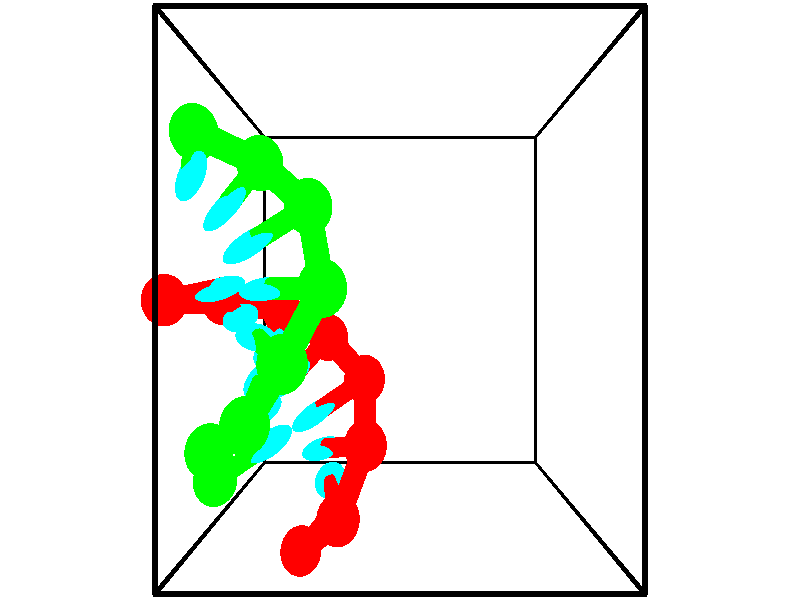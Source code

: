 // switches for output
#declare DRAW_BASES = 1; // possible values are 0, 1; only relevant for DNA ribbons
#declare DRAW_BASES_TYPE = 3; // possible values are 1, 2, 3; only relevant for DNA ribbons
#declare DRAW_FOG = 0; // set to 1 to enable fog

#include "colors.inc"

#include "transforms.inc"
background { rgb <1, 1, 1>}

#default {
   normal{
       ripples 0.25
       frequency 0.20
       turbulence 0.2
       lambda 5
   }
	finish {
		phong 0.1
		phong_size 40.
	}
}

// original window dimensions: 1024x640


// camera settings

camera {
	sky <-0, 1, 0>
	up <-0, 1, 0>
	right 1.6 * <1, 0, 0>
	location <2.5, 2.5, 11.1562>
	look_at <2.5, 2.5, 2.5>
	direction <0, 0, -8.6562>
	angle 67.0682
}


# declare cpy_camera_pos = <2.5, 2.5, 11.1562>;
# if (DRAW_FOG = 1)
fog {
	fog_type 2
	up vnormalize(cpy_camera_pos)
	color rgbt<1,1,1,0.3>
	distance 1e-5
	fog_alt 3e-3
	fog_offset 4
}
# end


// LIGHTS

# declare lum = 6;
global_settings {
	ambient_light rgb lum * <0.05, 0.05, 0.05>
	max_trace_level 15
}# declare cpy_direct_light_amount = 0.25;
light_source
{	1000 * <-1, -1, 1>,
	rgb lum * cpy_direct_light_amount
	parallel
}

light_source
{	1000 * <1, 1, -1>,
	rgb lum * cpy_direct_light_amount
	parallel
}

// strand 0

// nucleotide -1

// particle -1
sphere {
	<1.279205, -0.075888, 3.714567> 0.250000
	pigment { color rgbt <1,0,0,0> }
	no_shadow
}
cylinder {
	<1.527412, 0.147936, 3.494803>,  <1.676337, 0.282230, 3.362945>, 0.100000
	pigment { color rgbt <1,0,0,0> }
	no_shadow
}
cylinder {
	<1.527412, 0.147936, 3.494803>,  <1.279205, -0.075888, 3.714567>, 0.100000
	pigment { color rgbt <1,0,0,0> }
	no_shadow
}

// particle -1
sphere {
	<1.527412, 0.147936, 3.494803> 0.100000
	pigment { color rgbt <1,0,0,0> }
	no_shadow
}
sphere {
	0, 1
	scale<0.080000,0.200000,0.300000>
	matrix <-0.350541, 0.824634, 0.443959,
		0.701482, -0.082895, 0.707849,
		0.620519, 0.559559, -0.549408,
		1.713568, 0.315804, 3.329981>
	pigment { color rgbt <0,1,1,0> }
	no_shadow
}
cylinder {
	<1.785321, 0.387079, 4.196618>,  <1.279205, -0.075888, 3.714567>, 0.130000
	pigment { color rgbt <1,0,0,0> }
	no_shadow
}

// nucleotide -1

// particle -1
sphere {
	<1.785321, 0.387079, 4.196618> 0.250000
	pigment { color rgbt <1,0,0,0> }
	no_shadow
}
cylinder {
	<1.692646, 0.517269, 3.829927>,  <1.637041, 0.595383, 3.609913>, 0.100000
	pigment { color rgbt <1,0,0,0> }
	no_shadow
}
cylinder {
	<1.692646, 0.517269, 3.829927>,  <1.785321, 0.387079, 4.196618>, 0.100000
	pigment { color rgbt <1,0,0,0> }
	no_shadow
}

// particle -1
sphere {
	<1.692646, 0.517269, 3.829927> 0.100000
	pigment { color rgbt <1,0,0,0> }
	no_shadow
}
sphere {
	0, 1
	scale<0.080000,0.200000,0.300000>
	matrix <-0.279407, 0.880395, 0.383192,
		0.931801, 0.344921, -0.113036,
		-0.231687, 0.325476, -0.916726,
		1.623140, 0.614912, 3.554910>
	pigment { color rgbt <0,1,1,0> }
	no_shadow
}
cylinder {
	<2.096004, 1.083210, 4.108329>,  <1.785321, 0.387079, 4.196618>, 0.130000
	pigment { color rgbt <1,0,0,0> }
	no_shadow
}

// nucleotide -1

// particle -1
sphere {
	<2.096004, 1.083210, 4.108329> 0.250000
	pigment { color rgbt <1,0,0,0> }
	no_shadow
}
cylinder {
	<1.777111, 1.019547, 3.875403>,  <1.585775, 0.981348, 3.735648>, 0.100000
	pigment { color rgbt <1,0,0,0> }
	no_shadow
}
cylinder {
	<1.777111, 1.019547, 3.875403>,  <2.096004, 1.083210, 4.108329>, 0.100000
	pigment { color rgbt <1,0,0,0> }
	no_shadow
}

// particle -1
sphere {
	<1.777111, 1.019547, 3.875403> 0.100000
	pigment { color rgbt <1,0,0,0> }
	no_shadow
}
sphere {
	0, 1
	scale<0.080000,0.200000,0.300000>
	matrix <-0.339934, 0.915504, 0.215168,
		0.498866, 0.369487, -0.783972,
		-0.797231, -0.159159, -0.582315,
		1.537942, 0.971799, 3.700709>
	pigment { color rgbt <0,1,1,0> }
	no_shadow
}
cylinder {
	<2.064380, 1.687518, 3.726238>,  <2.096004, 1.083210, 4.108329>, 0.130000
	pigment { color rgbt <1,0,0,0> }
	no_shadow
}

// nucleotide -1

// particle -1
sphere {
	<2.064380, 1.687518, 3.726238> 0.250000
	pigment { color rgbt <1,0,0,0> }
	no_shadow
}
cylinder {
	<1.719666, 1.493258, 3.784843>,  <1.512837, 1.376701, 3.820007>, 0.100000
	pigment { color rgbt <1,0,0,0> }
	no_shadow
}
cylinder {
	<1.719666, 1.493258, 3.784843>,  <2.064380, 1.687518, 3.726238>, 0.100000
	pigment { color rgbt <1,0,0,0> }
	no_shadow
}

// particle -1
sphere {
	<1.719666, 1.493258, 3.784843> 0.100000
	pigment { color rgbt <1,0,0,0> }
	no_shadow
}
sphere {
	0, 1
	scale<0.080000,0.200000,0.300000>
	matrix <-0.415295, 0.841321, 0.345990,
		-0.291296, 0.237323, -0.926728,
		-0.861787, -0.485651, 0.146514,
		1.461129, 1.347562, 3.828798>
	pigment { color rgbt <0,1,1,0> }
	no_shadow
}
cylinder {
	<1.582145, 2.097562, 3.399364>,  <2.064380, 1.687518, 3.726238>, 0.130000
	pigment { color rgbt <1,0,0,0> }
	no_shadow
}

// nucleotide -1

// particle -1
sphere {
	<1.582145, 2.097562, 3.399364> 0.250000
	pigment { color rgbt <1,0,0,0> }
	no_shadow
}
cylinder {
	<1.350960, 1.875208, 3.638345>,  <1.212248, 1.741796, 3.781733>, 0.100000
	pigment { color rgbt <1,0,0,0> }
	no_shadow
}
cylinder {
	<1.350960, 1.875208, 3.638345>,  <1.582145, 2.097562, 3.399364>, 0.100000
	pigment { color rgbt <1,0,0,0> }
	no_shadow
}

// particle -1
sphere {
	<1.350960, 1.875208, 3.638345> 0.100000
	pigment { color rgbt <1,0,0,0> }
	no_shadow
}
sphere {
	0, 1
	scale<0.080000,0.200000,0.300000>
	matrix <-0.445188, 0.828354, 0.340055,
		-0.683934, -0.069439, -0.726232,
		-0.577964, -0.555885, 0.597453,
		1.177571, 1.708442, 3.817580>
	pigment { color rgbt <0,1,1,0> }
	no_shadow
}
cylinder {
	<0.958030, 2.391224, 3.288267>,  <1.582145, 2.097562, 3.399364>, 0.130000
	pigment { color rgbt <1,0,0,0> }
	no_shadow
}

// nucleotide -1

// particle -1
sphere {
	<0.958030, 2.391224, 3.288267> 0.250000
	pigment { color rgbt <1,0,0,0> }
	no_shadow
}
cylinder {
	<0.939487, 2.184353, 3.630116>,  <0.928362, 2.060230, 3.835225>, 0.100000
	pigment { color rgbt <1,0,0,0> }
	no_shadow
}
cylinder {
	<0.939487, 2.184353, 3.630116>,  <0.958030, 2.391224, 3.288267>, 0.100000
	pigment { color rgbt <1,0,0,0> }
	no_shadow
}

// particle -1
sphere {
	<0.939487, 2.184353, 3.630116> 0.100000
	pigment { color rgbt <1,0,0,0> }
	no_shadow
}
sphere {
	0, 1
	scale<0.080000,0.200000,0.300000>
	matrix <-0.408769, 0.790451, 0.456174,
		-0.911460, -0.328197, -0.248048,
		-0.046355, -0.517179, 0.854621,
		0.925581, 2.029199, 3.886502>
	pigment { color rgbt <0,1,1,0> }
	no_shadow
}
cylinder {
	<0.281626, 2.488515, 3.601761>,  <0.958030, 2.391224, 3.288267>, 0.130000
	pigment { color rgbt <1,0,0,0> }
	no_shadow
}

// nucleotide -1

// particle -1
sphere {
	<0.281626, 2.488515, 3.601761> 0.250000
	pigment { color rgbt <1,0,0,0> }
	no_shadow
}
cylinder {
	<0.494663, 2.398333, 3.928077>,  <0.622485, 2.344223, 4.123867>, 0.100000
	pigment { color rgbt <1,0,0,0> }
	no_shadow
}
cylinder {
	<0.494663, 2.398333, 3.928077>,  <0.281626, 2.488515, 3.601761>, 0.100000
	pigment { color rgbt <1,0,0,0> }
	no_shadow
}

// particle -1
sphere {
	<0.494663, 2.398333, 3.928077> 0.100000
	pigment { color rgbt <1,0,0,0> }
	no_shadow
}
sphere {
	0, 1
	scale<0.080000,0.200000,0.300000>
	matrix <-0.276002, 0.864914, 0.419222,
		-0.800105, -0.448434, 0.398420,
		0.532592, -0.225457, 0.815790,
		0.654441, 2.330695, 4.172814>
	pigment { color rgbt <0,1,1,0> }
	no_shadow
}
cylinder {
	<-0.192202, 2.498888, 4.254901>,  <0.281626, 2.488515, 3.601761>, 0.130000
	pigment { color rgbt <1,0,0,0> }
	no_shadow
}

// nucleotide -1

// particle -1
sphere {
	<-0.192202, 2.498888, 4.254901> 0.250000
	pigment { color rgbt <1,0,0,0> }
	no_shadow
}
cylinder {
	<0.193604, 2.559229, 4.341578>,  <0.425087, 2.595434, 4.393583>, 0.100000
	pigment { color rgbt <1,0,0,0> }
	no_shadow
}
cylinder {
	<0.193604, 2.559229, 4.341578>,  <-0.192202, 2.498888, 4.254901>, 0.100000
	pigment { color rgbt <1,0,0,0> }
	no_shadow
}

// particle -1
sphere {
	<0.193604, 2.559229, 4.341578> 0.100000
	pigment { color rgbt <1,0,0,0> }
	no_shadow
}
sphere {
	0, 1
	scale<0.080000,0.200000,0.300000>
	matrix <-0.233119, 0.871890, 0.430655,
		-0.123965, -0.465888, 0.876117,
		0.964514, 0.150853, 0.216691,
		0.482958, 2.604485, 4.406585>
	pigment { color rgbt <0,1,1,0> }
	no_shadow
}
// strand 1

// nucleotide -1

// particle -1
sphere {
	<0.321342, 3.978347, 4.769241> 0.250000
	pigment { color rgbt <0,1,0,0> }
	no_shadow
}
cylinder {
	<0.402046, 3.711872, 5.056431>,  <0.450469, 3.551987, 5.228745>, 0.100000
	pigment { color rgbt <0,1,0,0> }
	no_shadow
}
cylinder {
	<0.402046, 3.711872, 5.056431>,  <0.321342, 3.978347, 4.769241>, 0.100000
	pigment { color rgbt <0,1,0,0> }
	no_shadow
}

// particle -1
sphere {
	<0.402046, 3.711872, 5.056431> 0.100000
	pigment { color rgbt <0,1,0,0> }
	no_shadow
}
sphere {
	0, 1
	scale<0.080000,0.200000,0.300000>
	matrix <0.555625, -0.525827, -0.644039,
		0.806581, 0.528866, 0.264059,
		0.201761, -0.666188, 0.717974,
		0.462575, 3.512016, 5.271823>
	pigment { color rgbt <0,1,1,0> }
	no_shadow
}
cylinder {
	<0.978452, 3.738839, 4.599122>,  <0.321342, 3.978347, 4.769241>, 0.130000
	pigment { color rgbt <0,1,0,0> }
	no_shadow
}

// nucleotide -1

// particle -1
sphere {
	<0.978452, 3.738839, 4.599122> 0.250000
	pigment { color rgbt <0,1,0,0> }
	no_shadow
}
cylinder {
	<0.836510, 3.472122, 4.861256>,  <0.751344, 3.312092, 5.018536>, 0.100000
	pigment { color rgbt <0,1,0,0> }
	no_shadow
}
cylinder {
	<0.836510, 3.472122, 4.861256>,  <0.978452, 3.738839, 4.599122>, 0.100000
	pigment { color rgbt <0,1,0,0> }
	no_shadow
}

// particle -1
sphere {
	<0.836510, 3.472122, 4.861256> 0.100000
	pigment { color rgbt <0,1,0,0> }
	no_shadow
}
sphere {
	0, 1
	scale<0.080000,0.200000,0.300000>
	matrix <0.454944, -0.735519, -0.502033,
		0.816764, 0.119993, 0.564357,
		-0.354855, -0.666793, 0.655336,
		0.730053, 3.272084, 5.057857>
	pigment { color rgbt <0,1,1,0> }
	no_shadow
}
cylinder {
	<1.535991, 3.319401, 4.797809>,  <0.978452, 3.738839, 4.599122>, 0.130000
	pigment { color rgbt <0,1,0,0> }
	no_shadow
}

// nucleotide -1

// particle -1
sphere {
	<1.535991, 3.319401, 4.797809> 0.250000
	pigment { color rgbt <0,1,0,0> }
	no_shadow
}
cylinder {
	<1.186005, 3.128799, 4.832167>,  <0.976013, 3.014439, 4.852781>, 0.100000
	pigment { color rgbt <0,1,0,0> }
	no_shadow
}
cylinder {
	<1.186005, 3.128799, 4.832167>,  <1.535991, 3.319401, 4.797809>, 0.100000
	pigment { color rgbt <0,1,0,0> }
	no_shadow
}

// particle -1
sphere {
	<1.186005, 3.128799, 4.832167> 0.100000
	pigment { color rgbt <0,1,0,0> }
	no_shadow
}
sphere {
	0, 1
	scale<0.080000,0.200000,0.300000>
	matrix <0.355203, -0.752261, -0.554919,
		0.329035, -0.455026, 0.827458,
		-0.874967, -0.476503, 0.085893,
		0.923515, 2.985848, 4.857935>
	pigment { color rgbt <0,1,1,0> }
	no_shadow
}
cylinder {
	<1.713937, 2.600014, 5.051628>,  <1.535991, 3.319401, 4.797809>, 0.130000
	pigment { color rgbt <0,1,0,0> }
	no_shadow
}

// nucleotide -1

// particle -1
sphere {
	<1.713937, 2.600014, 5.051628> 0.250000
	pigment { color rgbt <0,1,0,0> }
	no_shadow
}
cylinder {
	<1.346024, 2.598492, 4.894665>,  <1.125275, 2.597579, 4.800487>, 0.100000
	pigment { color rgbt <0,1,0,0> }
	no_shadow
}
cylinder {
	<1.346024, 2.598492, 4.894665>,  <1.713937, 2.600014, 5.051628>, 0.100000
	pigment { color rgbt <0,1,0,0> }
	no_shadow
}

// particle -1
sphere {
	<1.346024, 2.598492, 4.894665> 0.100000
	pigment { color rgbt <0,1,0,0> }
	no_shadow
}
sphere {
	0, 1
	scale<0.080000,0.200000,0.300000>
	matrix <0.159194, -0.917596, -0.364244,
		-0.358686, -0.397495, 0.844596,
		-0.919783, -0.003805, -0.392408,
		1.070089, 2.597350, 4.776942>
	pigment { color rgbt <0,1,1,0> }
	no_shadow
}
cylinder {
	<1.335068, 1.970696, 5.185417>,  <1.713937, 2.600014, 5.051628>, 0.130000
	pigment { color rgbt <0,1,0,0> }
	no_shadow
}

// nucleotide -1

// particle -1
sphere {
	<1.335068, 1.970696, 5.185417> 0.250000
	pigment { color rgbt <0,1,0,0> }
	no_shadow
}
cylinder {
	<1.111137, 2.083027, 4.873589>,  <0.976779, 2.150425, 4.686491>, 0.100000
	pigment { color rgbt <0,1,0,0> }
	no_shadow
}
cylinder {
	<1.111137, 2.083027, 4.873589>,  <1.335068, 1.970696, 5.185417>, 0.100000
	pigment { color rgbt <0,1,0,0> }
	no_shadow
}

// particle -1
sphere {
	<1.111137, 2.083027, 4.873589> 0.100000
	pigment { color rgbt <0,1,0,0> }
	no_shadow
}
sphere {
	0, 1
	scale<0.080000,0.200000,0.300000>
	matrix <-0.027592, -0.946614, -0.321186,
		-0.828150, -0.158298, 0.537688,
		-0.559827, 0.280826, -0.779571,
		0.943190, 2.167275, 4.639717>
	pigment { color rgbt <0,1,1,0> }
	no_shadow
}
cylinder {
	<0.926486, 1.436699, 5.039843>,  <1.335068, 1.970696, 5.185417>, 0.130000
	pigment { color rgbt <0,1,0,0> }
	no_shadow
}

// nucleotide -1

// particle -1
sphere {
	<0.926486, 1.436699, 5.039843> 0.250000
	pigment { color rgbt <0,1,0,0> }
	no_shadow
}
cylinder {
	<0.944412, 1.619160, 4.684334>,  <0.955168, 1.728636, 4.471028>, 0.100000
	pigment { color rgbt <0,1,0,0> }
	no_shadow
}
cylinder {
	<0.944412, 1.619160, 4.684334>,  <0.926486, 1.436699, 5.039843>, 0.100000
	pigment { color rgbt <0,1,0,0> }
	no_shadow
}

// particle -1
sphere {
	<0.944412, 1.619160, 4.684334> 0.100000
	pigment { color rgbt <0,1,0,0> }
	no_shadow
}
sphere {
	0, 1
	scale<0.080000,0.200000,0.300000>
	matrix <0.237211, -0.869081, -0.434084,
		-0.970424, -0.191373, -0.147152,
		0.044815, 0.456151, -0.888773,
		0.957857, 1.756005, 4.417702>
	pigment { color rgbt <0,1,1,0> }
	no_shadow
}
cylinder {
	<0.454931, 1.146880, 4.691383>,  <0.926486, 1.436699, 5.039843>, 0.130000
	pigment { color rgbt <0,1,0,0> }
	no_shadow
}

// nucleotide -1

// particle -1
sphere {
	<0.454931, 1.146880, 4.691383> 0.250000
	pigment { color rgbt <0,1,0,0> }
	no_shadow
}
cylinder {
	<0.695602, 1.306370, 4.414543>,  <0.840005, 1.402064, 4.248439>, 0.100000
	pigment { color rgbt <0,1,0,0> }
	no_shadow
}
cylinder {
	<0.695602, 1.306370, 4.414543>,  <0.454931, 1.146880, 4.691383>, 0.100000
	pigment { color rgbt <0,1,0,0> }
	no_shadow
}

// particle -1
sphere {
	<0.695602, 1.306370, 4.414543> 0.100000
	pigment { color rgbt <0,1,0,0> }
	no_shadow
}
sphere {
	0, 1
	scale<0.080000,0.200000,0.300000>
	matrix <0.084341, -0.893362, -0.441352,
		-0.794273, 0.207180, -0.571145,
		0.601678, 0.398725, -0.692099,
		0.876106, 1.425987, 4.206913>
	pigment { color rgbt <0,1,1,0> }
	no_shadow
}
cylinder {
	<0.331075, 0.733807, 4.065953>,  <0.454931, 1.146880, 4.691383>, 0.130000
	pigment { color rgbt <0,1,0,0> }
	no_shadow
}

// nucleotide -1

// particle -1
sphere {
	<0.331075, 0.733807, 4.065953> 0.250000
	pigment { color rgbt <0,1,0,0> }
	no_shadow
}
cylinder {
	<0.673424, 0.922848, 3.981924>,  <0.878833, 1.036272, 3.931507>, 0.100000
	pigment { color rgbt <0,1,0,0> }
	no_shadow
}
cylinder {
	<0.673424, 0.922848, 3.981924>,  <0.331075, 0.733807, 4.065953>, 0.100000
	pigment { color rgbt <0,1,0,0> }
	no_shadow
}

// particle -1
sphere {
	<0.673424, 0.922848, 3.981924> 0.100000
	pigment { color rgbt <0,1,0,0> }
	no_shadow
}
sphere {
	0, 1
	scale<0.080000,0.200000,0.300000>
	matrix <0.326262, -0.808534, -0.489720,
		-0.401293, 0.350600, -0.846194,
		0.855872, 0.472602, -0.210071,
		0.930185, 1.064628, 3.918903>
	pigment { color rgbt <0,1,1,0> }
	no_shadow
}
// box output
cylinder {
	<0.000000, 0.000000, 0.000000>,  <5.000000, 0.000000, 0.000000>, 0.025000
	pigment { color rgbt <0,0,0,0> }
	no_shadow
}
cylinder {
	<0.000000, 0.000000, 0.000000>,  <0.000000, 5.000000, 0.000000>, 0.025000
	pigment { color rgbt <0,0,0,0> }
	no_shadow
}
cylinder {
	<0.000000, 0.000000, 0.000000>,  <0.000000, 0.000000, 5.000000>, 0.025000
	pigment { color rgbt <0,0,0,0> }
	no_shadow
}
cylinder {
	<5.000000, 5.000000, 5.000000>,  <0.000000, 5.000000, 5.000000>, 0.025000
	pigment { color rgbt <0,0,0,0> }
	no_shadow
}
cylinder {
	<5.000000, 5.000000, 5.000000>,  <5.000000, 0.000000, 5.000000>, 0.025000
	pigment { color rgbt <0,0,0,0> }
	no_shadow
}
cylinder {
	<5.000000, 5.000000, 5.000000>,  <5.000000, 5.000000, 0.000000>, 0.025000
	pigment { color rgbt <0,0,0,0> }
	no_shadow
}
cylinder {
	<0.000000, 0.000000, 5.000000>,  <0.000000, 5.000000, 5.000000>, 0.025000
	pigment { color rgbt <0,0,0,0> }
	no_shadow
}
cylinder {
	<0.000000, 0.000000, 5.000000>,  <5.000000, 0.000000, 5.000000>, 0.025000
	pigment { color rgbt <0,0,0,0> }
	no_shadow
}
cylinder {
	<5.000000, 5.000000, 0.000000>,  <0.000000, 5.000000, 0.000000>, 0.025000
	pigment { color rgbt <0,0,0,0> }
	no_shadow
}
cylinder {
	<5.000000, 5.000000, 0.000000>,  <5.000000, 0.000000, 0.000000>, 0.025000
	pigment { color rgbt <0,0,0,0> }
	no_shadow
}
cylinder {
	<5.000000, 0.000000, 5.000000>,  <5.000000, 0.000000, 0.000000>, 0.025000
	pigment { color rgbt <0,0,0,0> }
	no_shadow
}
cylinder {
	<0.000000, 5.000000, 0.000000>,  <0.000000, 5.000000, 5.000000>, 0.025000
	pigment { color rgbt <0,0,0,0> }
	no_shadow
}
// end of box output
